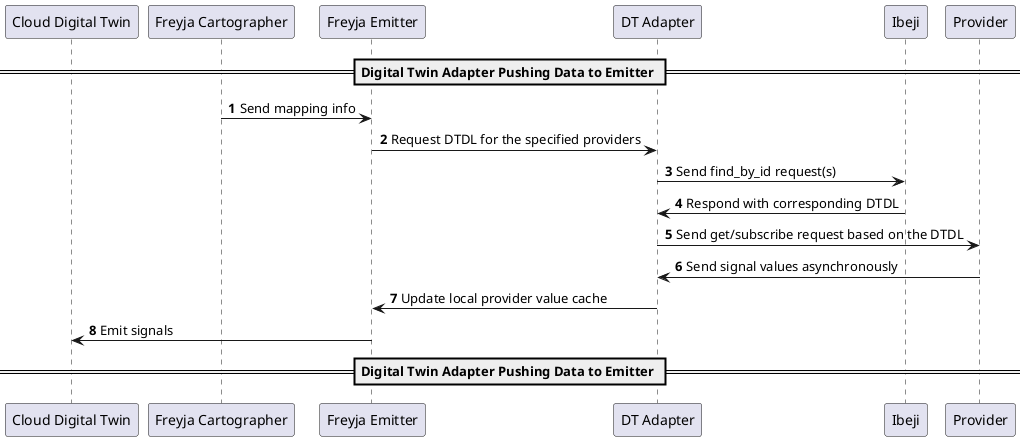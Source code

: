 @startuml
participant "Cloud Digital Twin"
participant "Freyja Cartographer"
participant "Freyja Emitter"
participant "DT Adapter"
participant "Ibeji"
participant "Provider"

autonumber

== Digital Twin Adapter Pushing Data to Emitter ==

"Freyja Cartographer"->"Freyja Emitter": Send mapping info
"Freyja Emitter"->"DT Adapter": Request DTDL for the specified providers
"DT Adapter"->"Ibeji": Send find_by_id request(s)
"Ibeji"->"DT Adapter": Respond with corresponding DTDL
"DT Adapter"->"Provider": Send get/subscribe request based on the DTDL
"Provider"->"DT Adapter": Send signal values asynchronously
"DT Adapter"->"Freyja Emitter": Update local provider value cache
"Freyja Emitter"->"Cloud Digital Twin": Emit signals

== Digital Twin Adapter Pushing Data to Emitter ==
@enduml

